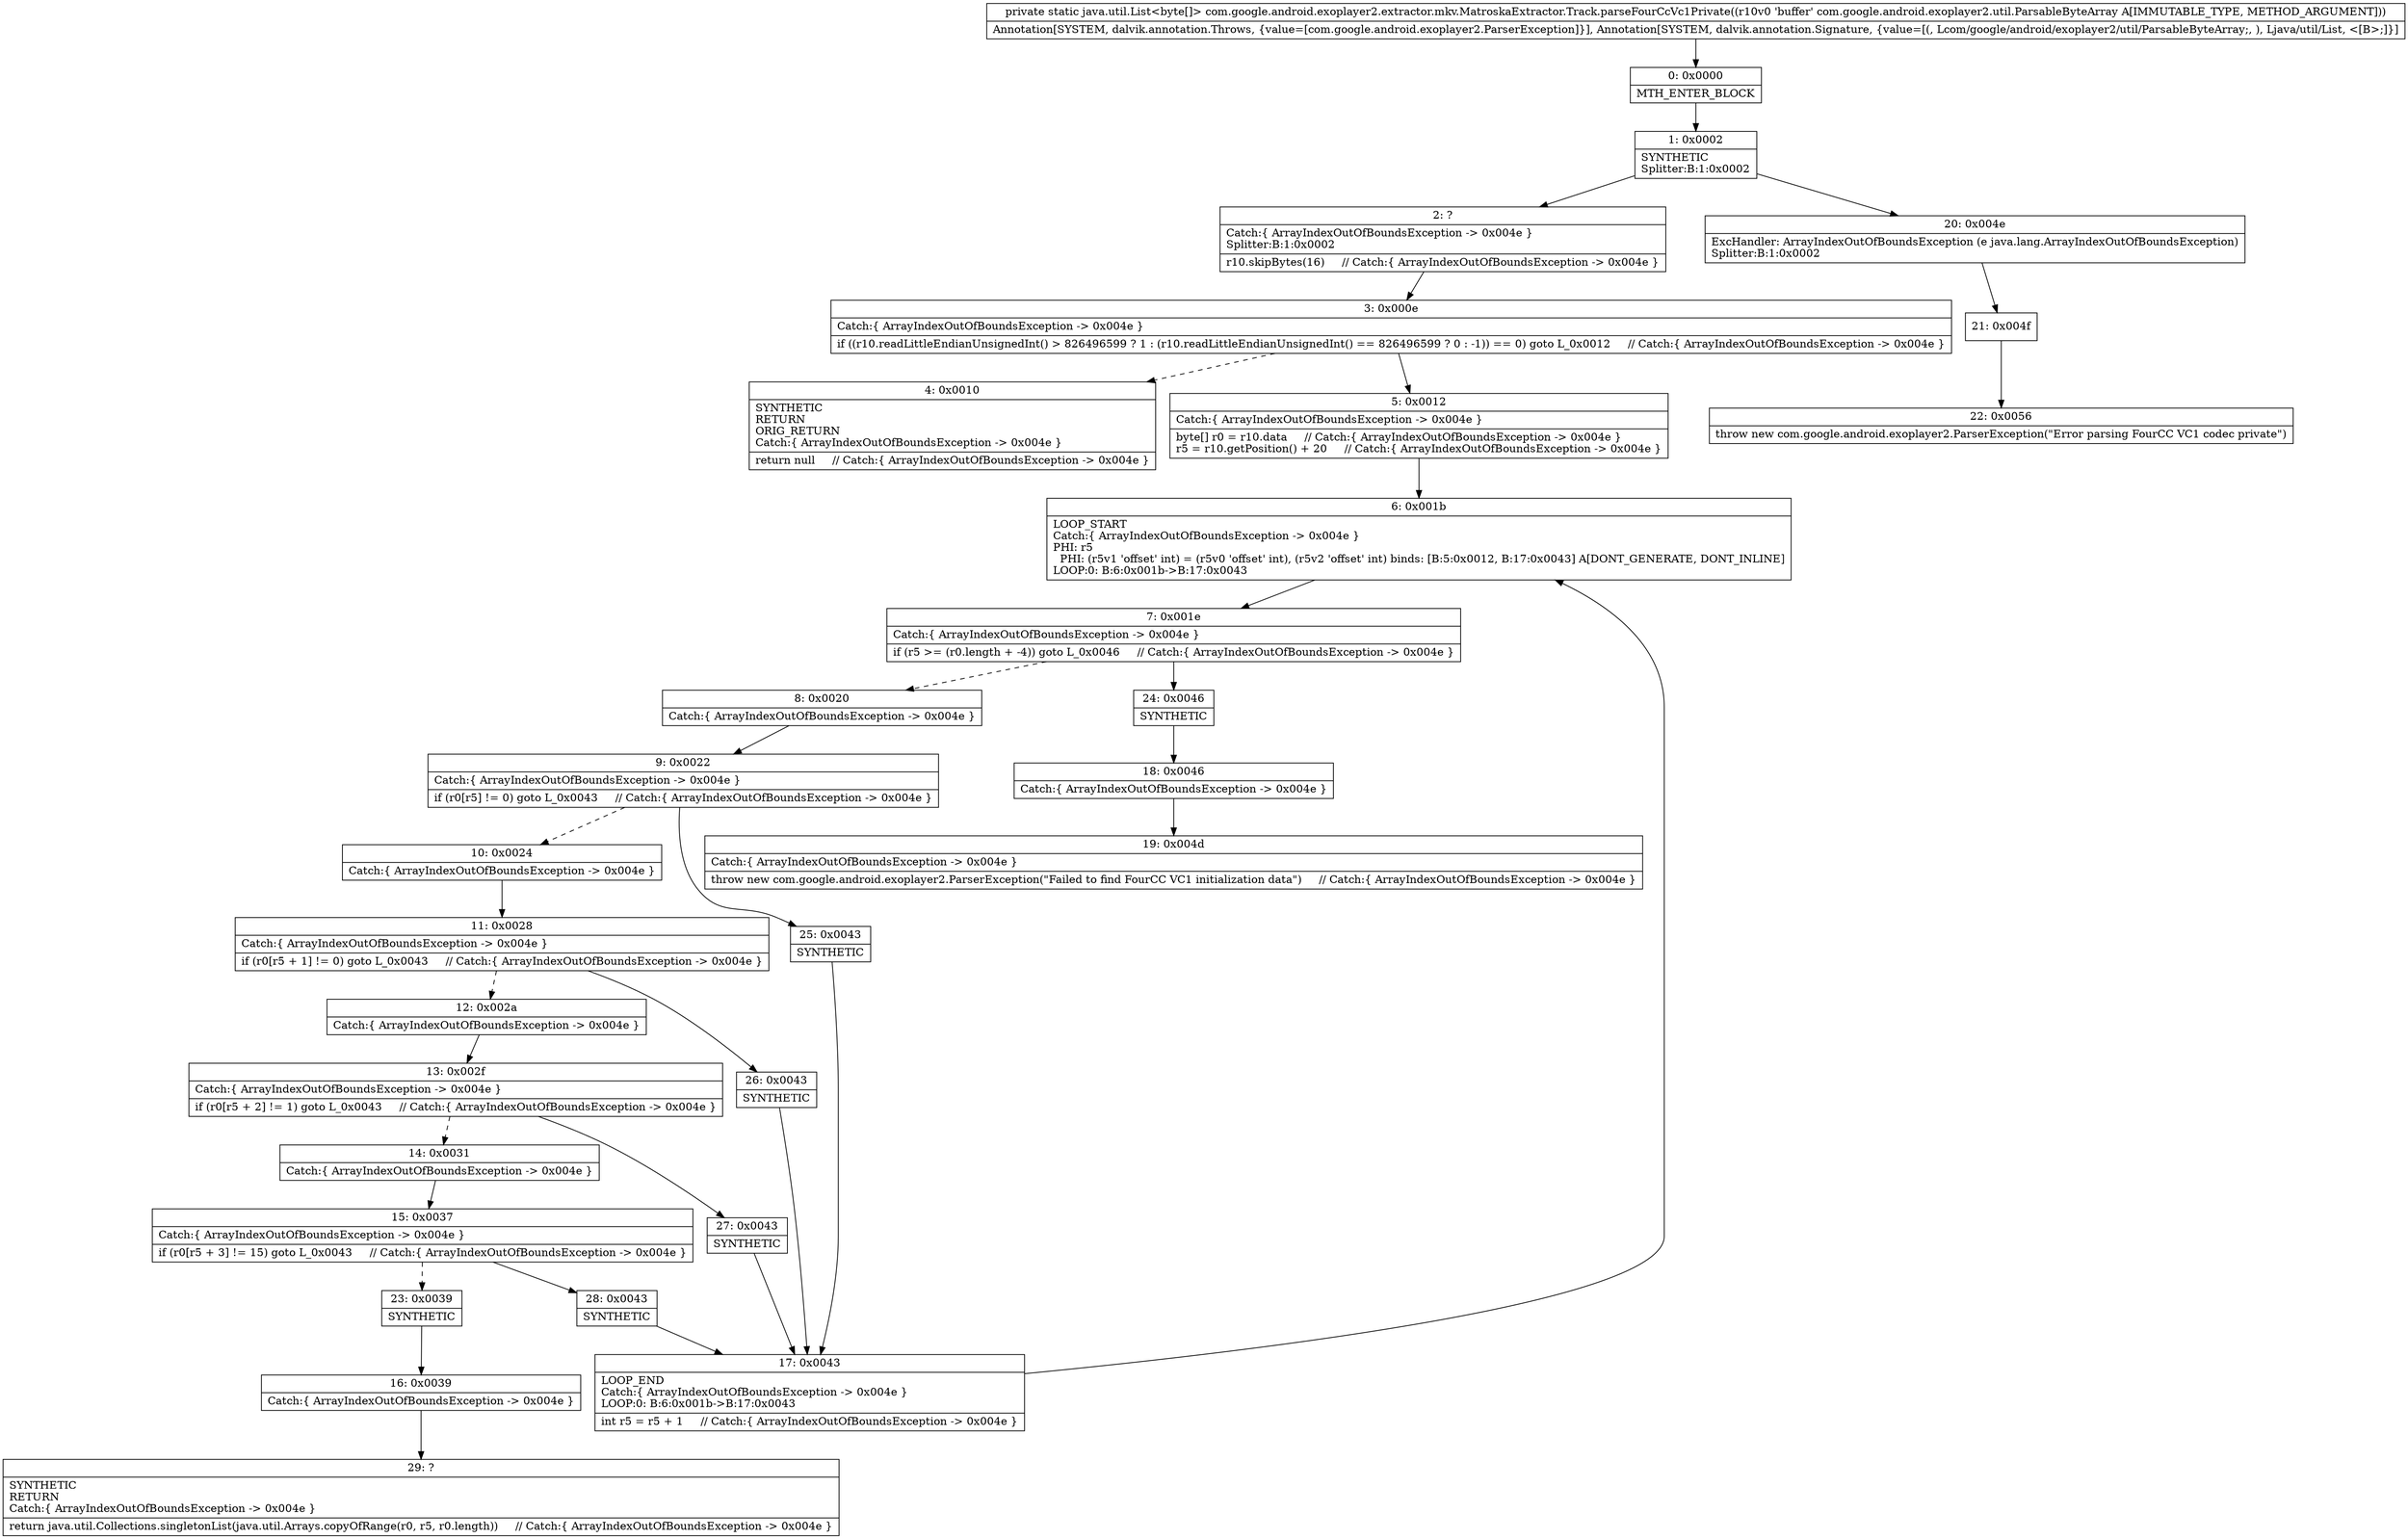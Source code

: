 digraph "CFG forcom.google.android.exoplayer2.extractor.mkv.MatroskaExtractor.Track.parseFourCcVc1Private(Lcom\/google\/android\/exoplayer2\/util\/ParsableByteArray;)Ljava\/util\/List;" {
Node_0 [shape=record,label="{0\:\ 0x0000|MTH_ENTER_BLOCK\l}"];
Node_1 [shape=record,label="{1\:\ 0x0002|SYNTHETIC\lSplitter:B:1:0x0002\l}"];
Node_2 [shape=record,label="{2\:\ ?|Catch:\{ ArrayIndexOutOfBoundsException \-\> 0x004e \}\lSplitter:B:1:0x0002\l|r10.skipBytes(16)     \/\/ Catch:\{ ArrayIndexOutOfBoundsException \-\> 0x004e \}\l}"];
Node_3 [shape=record,label="{3\:\ 0x000e|Catch:\{ ArrayIndexOutOfBoundsException \-\> 0x004e \}\l|if ((r10.readLittleEndianUnsignedInt() \> 826496599 ? 1 : (r10.readLittleEndianUnsignedInt() == 826496599 ? 0 : \-1)) == 0) goto L_0x0012     \/\/ Catch:\{ ArrayIndexOutOfBoundsException \-\> 0x004e \}\l}"];
Node_4 [shape=record,label="{4\:\ 0x0010|SYNTHETIC\lRETURN\lORIG_RETURN\lCatch:\{ ArrayIndexOutOfBoundsException \-\> 0x004e \}\l|return null     \/\/ Catch:\{ ArrayIndexOutOfBoundsException \-\> 0x004e \}\l}"];
Node_5 [shape=record,label="{5\:\ 0x0012|Catch:\{ ArrayIndexOutOfBoundsException \-\> 0x004e \}\l|byte[] r0 = r10.data     \/\/ Catch:\{ ArrayIndexOutOfBoundsException \-\> 0x004e \}\lr5 = r10.getPosition() + 20     \/\/ Catch:\{ ArrayIndexOutOfBoundsException \-\> 0x004e \}\l}"];
Node_6 [shape=record,label="{6\:\ 0x001b|LOOP_START\lCatch:\{ ArrayIndexOutOfBoundsException \-\> 0x004e \}\lPHI: r5 \l  PHI: (r5v1 'offset' int) = (r5v0 'offset' int), (r5v2 'offset' int) binds: [B:5:0x0012, B:17:0x0043] A[DONT_GENERATE, DONT_INLINE]\lLOOP:0: B:6:0x001b\-\>B:17:0x0043\l}"];
Node_7 [shape=record,label="{7\:\ 0x001e|Catch:\{ ArrayIndexOutOfBoundsException \-\> 0x004e \}\l|if (r5 \>= (r0.length + \-4)) goto L_0x0046     \/\/ Catch:\{ ArrayIndexOutOfBoundsException \-\> 0x004e \}\l}"];
Node_8 [shape=record,label="{8\:\ 0x0020|Catch:\{ ArrayIndexOutOfBoundsException \-\> 0x004e \}\l}"];
Node_9 [shape=record,label="{9\:\ 0x0022|Catch:\{ ArrayIndexOutOfBoundsException \-\> 0x004e \}\l|if (r0[r5] != 0) goto L_0x0043     \/\/ Catch:\{ ArrayIndexOutOfBoundsException \-\> 0x004e \}\l}"];
Node_10 [shape=record,label="{10\:\ 0x0024|Catch:\{ ArrayIndexOutOfBoundsException \-\> 0x004e \}\l}"];
Node_11 [shape=record,label="{11\:\ 0x0028|Catch:\{ ArrayIndexOutOfBoundsException \-\> 0x004e \}\l|if (r0[r5 + 1] != 0) goto L_0x0043     \/\/ Catch:\{ ArrayIndexOutOfBoundsException \-\> 0x004e \}\l}"];
Node_12 [shape=record,label="{12\:\ 0x002a|Catch:\{ ArrayIndexOutOfBoundsException \-\> 0x004e \}\l}"];
Node_13 [shape=record,label="{13\:\ 0x002f|Catch:\{ ArrayIndexOutOfBoundsException \-\> 0x004e \}\l|if (r0[r5 + 2] != 1) goto L_0x0043     \/\/ Catch:\{ ArrayIndexOutOfBoundsException \-\> 0x004e \}\l}"];
Node_14 [shape=record,label="{14\:\ 0x0031|Catch:\{ ArrayIndexOutOfBoundsException \-\> 0x004e \}\l}"];
Node_15 [shape=record,label="{15\:\ 0x0037|Catch:\{ ArrayIndexOutOfBoundsException \-\> 0x004e \}\l|if (r0[r5 + 3] != 15) goto L_0x0043     \/\/ Catch:\{ ArrayIndexOutOfBoundsException \-\> 0x004e \}\l}"];
Node_16 [shape=record,label="{16\:\ 0x0039|Catch:\{ ArrayIndexOutOfBoundsException \-\> 0x004e \}\l}"];
Node_17 [shape=record,label="{17\:\ 0x0043|LOOP_END\lCatch:\{ ArrayIndexOutOfBoundsException \-\> 0x004e \}\lLOOP:0: B:6:0x001b\-\>B:17:0x0043\l|int r5 = r5 + 1     \/\/ Catch:\{ ArrayIndexOutOfBoundsException \-\> 0x004e \}\l}"];
Node_18 [shape=record,label="{18\:\ 0x0046|Catch:\{ ArrayIndexOutOfBoundsException \-\> 0x004e \}\l}"];
Node_19 [shape=record,label="{19\:\ 0x004d|Catch:\{ ArrayIndexOutOfBoundsException \-\> 0x004e \}\l|throw new com.google.android.exoplayer2.ParserException(\"Failed to find FourCC VC1 initialization data\")     \/\/ Catch:\{ ArrayIndexOutOfBoundsException \-\> 0x004e \}\l}"];
Node_20 [shape=record,label="{20\:\ 0x004e|ExcHandler: ArrayIndexOutOfBoundsException (e java.lang.ArrayIndexOutOfBoundsException)\lSplitter:B:1:0x0002\l}"];
Node_21 [shape=record,label="{21\:\ 0x004f}"];
Node_22 [shape=record,label="{22\:\ 0x0056|throw new com.google.android.exoplayer2.ParserException(\"Error parsing FourCC VC1 codec private\")\l}"];
Node_23 [shape=record,label="{23\:\ 0x0039|SYNTHETIC\l}"];
Node_24 [shape=record,label="{24\:\ 0x0046|SYNTHETIC\l}"];
Node_25 [shape=record,label="{25\:\ 0x0043|SYNTHETIC\l}"];
Node_26 [shape=record,label="{26\:\ 0x0043|SYNTHETIC\l}"];
Node_27 [shape=record,label="{27\:\ 0x0043|SYNTHETIC\l}"];
Node_28 [shape=record,label="{28\:\ 0x0043|SYNTHETIC\l}"];
Node_29 [shape=record,label="{29\:\ ?|SYNTHETIC\lRETURN\lCatch:\{ ArrayIndexOutOfBoundsException \-\> 0x004e \}\l|return java.util.Collections.singletonList(java.util.Arrays.copyOfRange(r0, r5, r0.length))     \/\/ Catch:\{ ArrayIndexOutOfBoundsException \-\> 0x004e \}\l}"];
MethodNode[shape=record,label="{private static java.util.List\<byte[]\> com.google.android.exoplayer2.extractor.mkv.MatroskaExtractor.Track.parseFourCcVc1Private((r10v0 'buffer' com.google.android.exoplayer2.util.ParsableByteArray A[IMMUTABLE_TYPE, METHOD_ARGUMENT]))  | Annotation[SYSTEM, dalvik.annotation.Throws, \{value=[com.google.android.exoplayer2.ParserException]\}], Annotation[SYSTEM, dalvik.annotation.Signature, \{value=[(, Lcom\/google\/android\/exoplayer2\/util\/ParsableByteArray;, ), Ljava\/util\/List, \<[B\>;]\}]\l}"];
MethodNode -> Node_0;
Node_0 -> Node_1;
Node_1 -> Node_2;
Node_1 -> Node_20;
Node_2 -> Node_3;
Node_3 -> Node_4[style=dashed];
Node_3 -> Node_5;
Node_5 -> Node_6;
Node_6 -> Node_7;
Node_7 -> Node_8[style=dashed];
Node_7 -> Node_24;
Node_8 -> Node_9;
Node_9 -> Node_10[style=dashed];
Node_9 -> Node_25;
Node_10 -> Node_11;
Node_11 -> Node_12[style=dashed];
Node_11 -> Node_26;
Node_12 -> Node_13;
Node_13 -> Node_14[style=dashed];
Node_13 -> Node_27;
Node_14 -> Node_15;
Node_15 -> Node_23[style=dashed];
Node_15 -> Node_28;
Node_16 -> Node_29;
Node_17 -> Node_6;
Node_18 -> Node_19;
Node_20 -> Node_21;
Node_21 -> Node_22;
Node_23 -> Node_16;
Node_24 -> Node_18;
Node_25 -> Node_17;
Node_26 -> Node_17;
Node_27 -> Node_17;
Node_28 -> Node_17;
}

